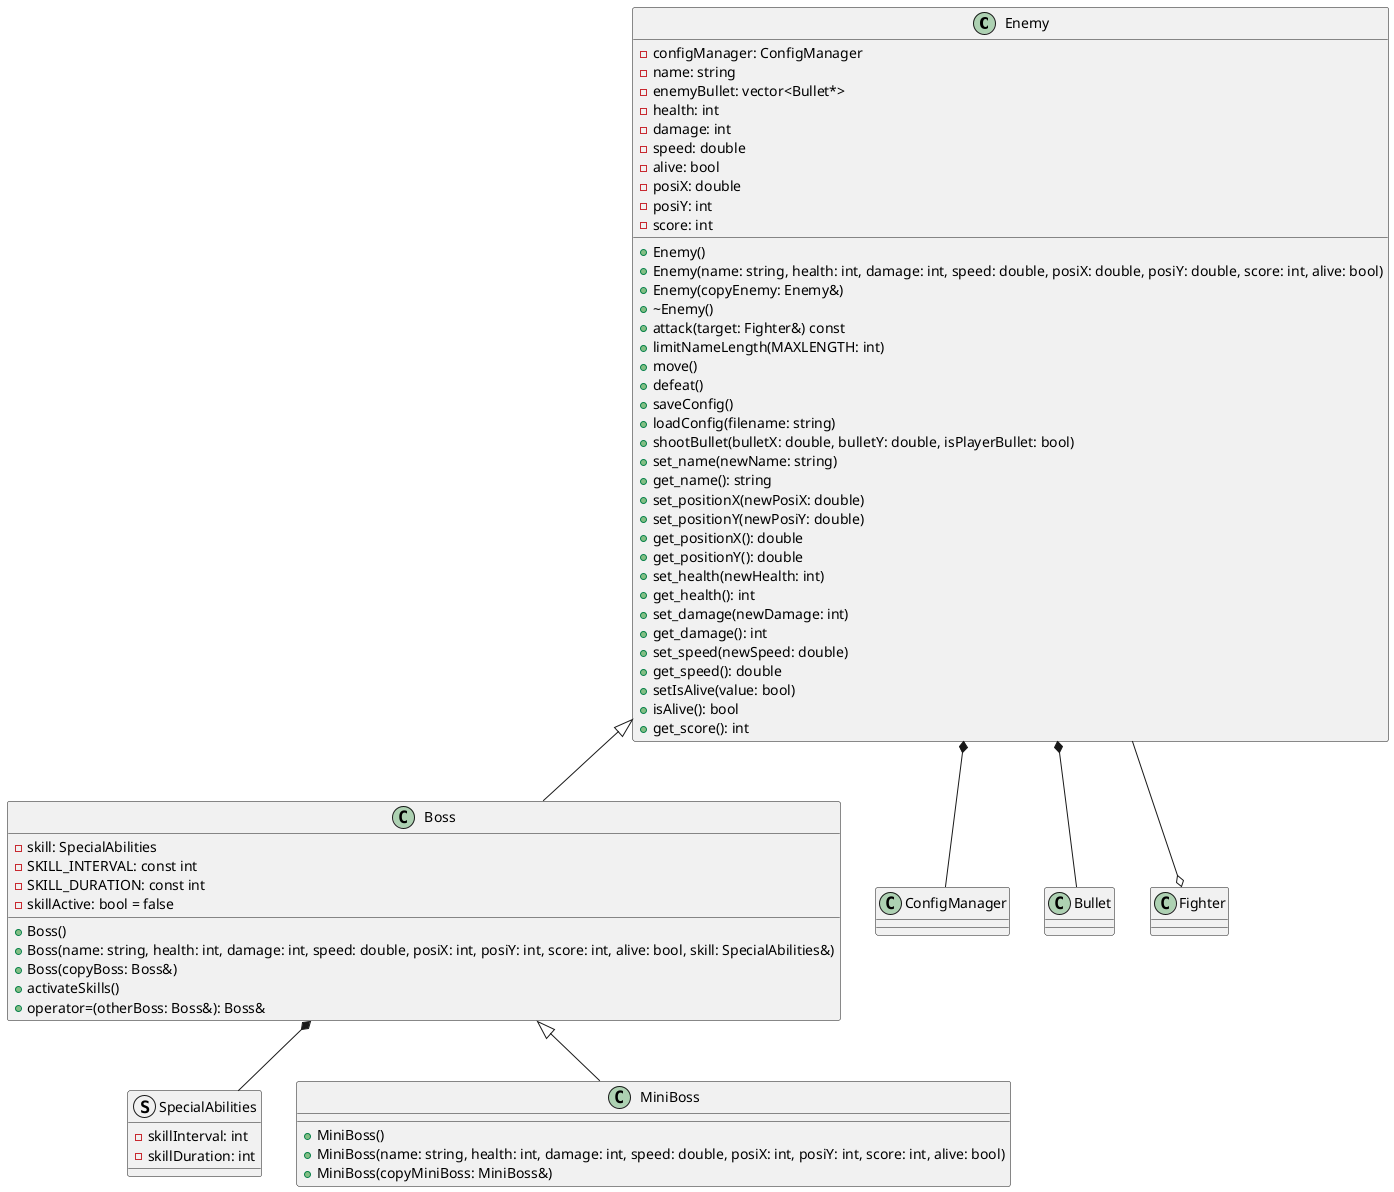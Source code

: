 @startuml

class Enemy {
    - configManager: ConfigManager
    - name: string
    - enemyBullet: vector<Bullet*>
    - health: int
    - damage: int
    - speed: double
    - alive: bool
    - posiX: double
    - posiY: int
    - score: int
    + Enemy()
    + Enemy(name: string, health: int, damage: int, speed: double, posiX: double, posiY: double, score: int, alive: bool)
    + Enemy(copyEnemy: Enemy&)
    + ~Enemy()
    + attack(target: Fighter&) const
    + limitNameLength(MAXLENGTH: int)
    + move()
    + defeat()
    + saveConfig()
    + loadConfig(filename: string)
    + shootBullet(bulletX: double, bulletY: double, isPlayerBullet: bool)
    + set_name(newName: string)
    + get_name(): string
    + set_positionX(newPosiX: double)
    + set_positionY(newPosiY: double)
    + get_positionX(): double
    + get_positionY(): double
    + set_health(newHealth: int)
    + get_health(): int
    + set_damage(newDamage: int)
    + get_damage(): int
    + set_speed(newSpeed: double)
    + get_speed(): double
    + setIsAlive(value: bool)
    + isAlive(): bool
    + get_score(): int
}

struct SpecialAbilities {
    - skillInterval: int
    - skillDuration: int
}

class Boss {
    - skill: SpecialAbilities
    - SKILL_INTERVAL: const int
    - SKILL_DURATION: const int
    - skillActive: bool = false
    + Boss()
    + Boss(name: string, health: int, damage: int, speed: double, posiX: int, posiY: int, score: int, alive: bool, skill: SpecialAbilities&)
    + Boss(copyBoss: Boss&)
    + activateSkills()
    + operator=(otherBoss: Boss&): Boss&
}

class MiniBoss {
    + MiniBoss()
    + MiniBoss(name: string, health: int, damage: int, speed: double, posiX: int, posiY: int, score: int, alive: bool)
    + MiniBoss(copyMiniBoss: MiniBoss&)
}

Enemy <|-- Boss
Boss <|-- MiniBoss
Boss *-- SpecialAbilities
Enemy *-- ConfigManager
Enemy *-- Bullet
Enemy --o Fighter
@enduml